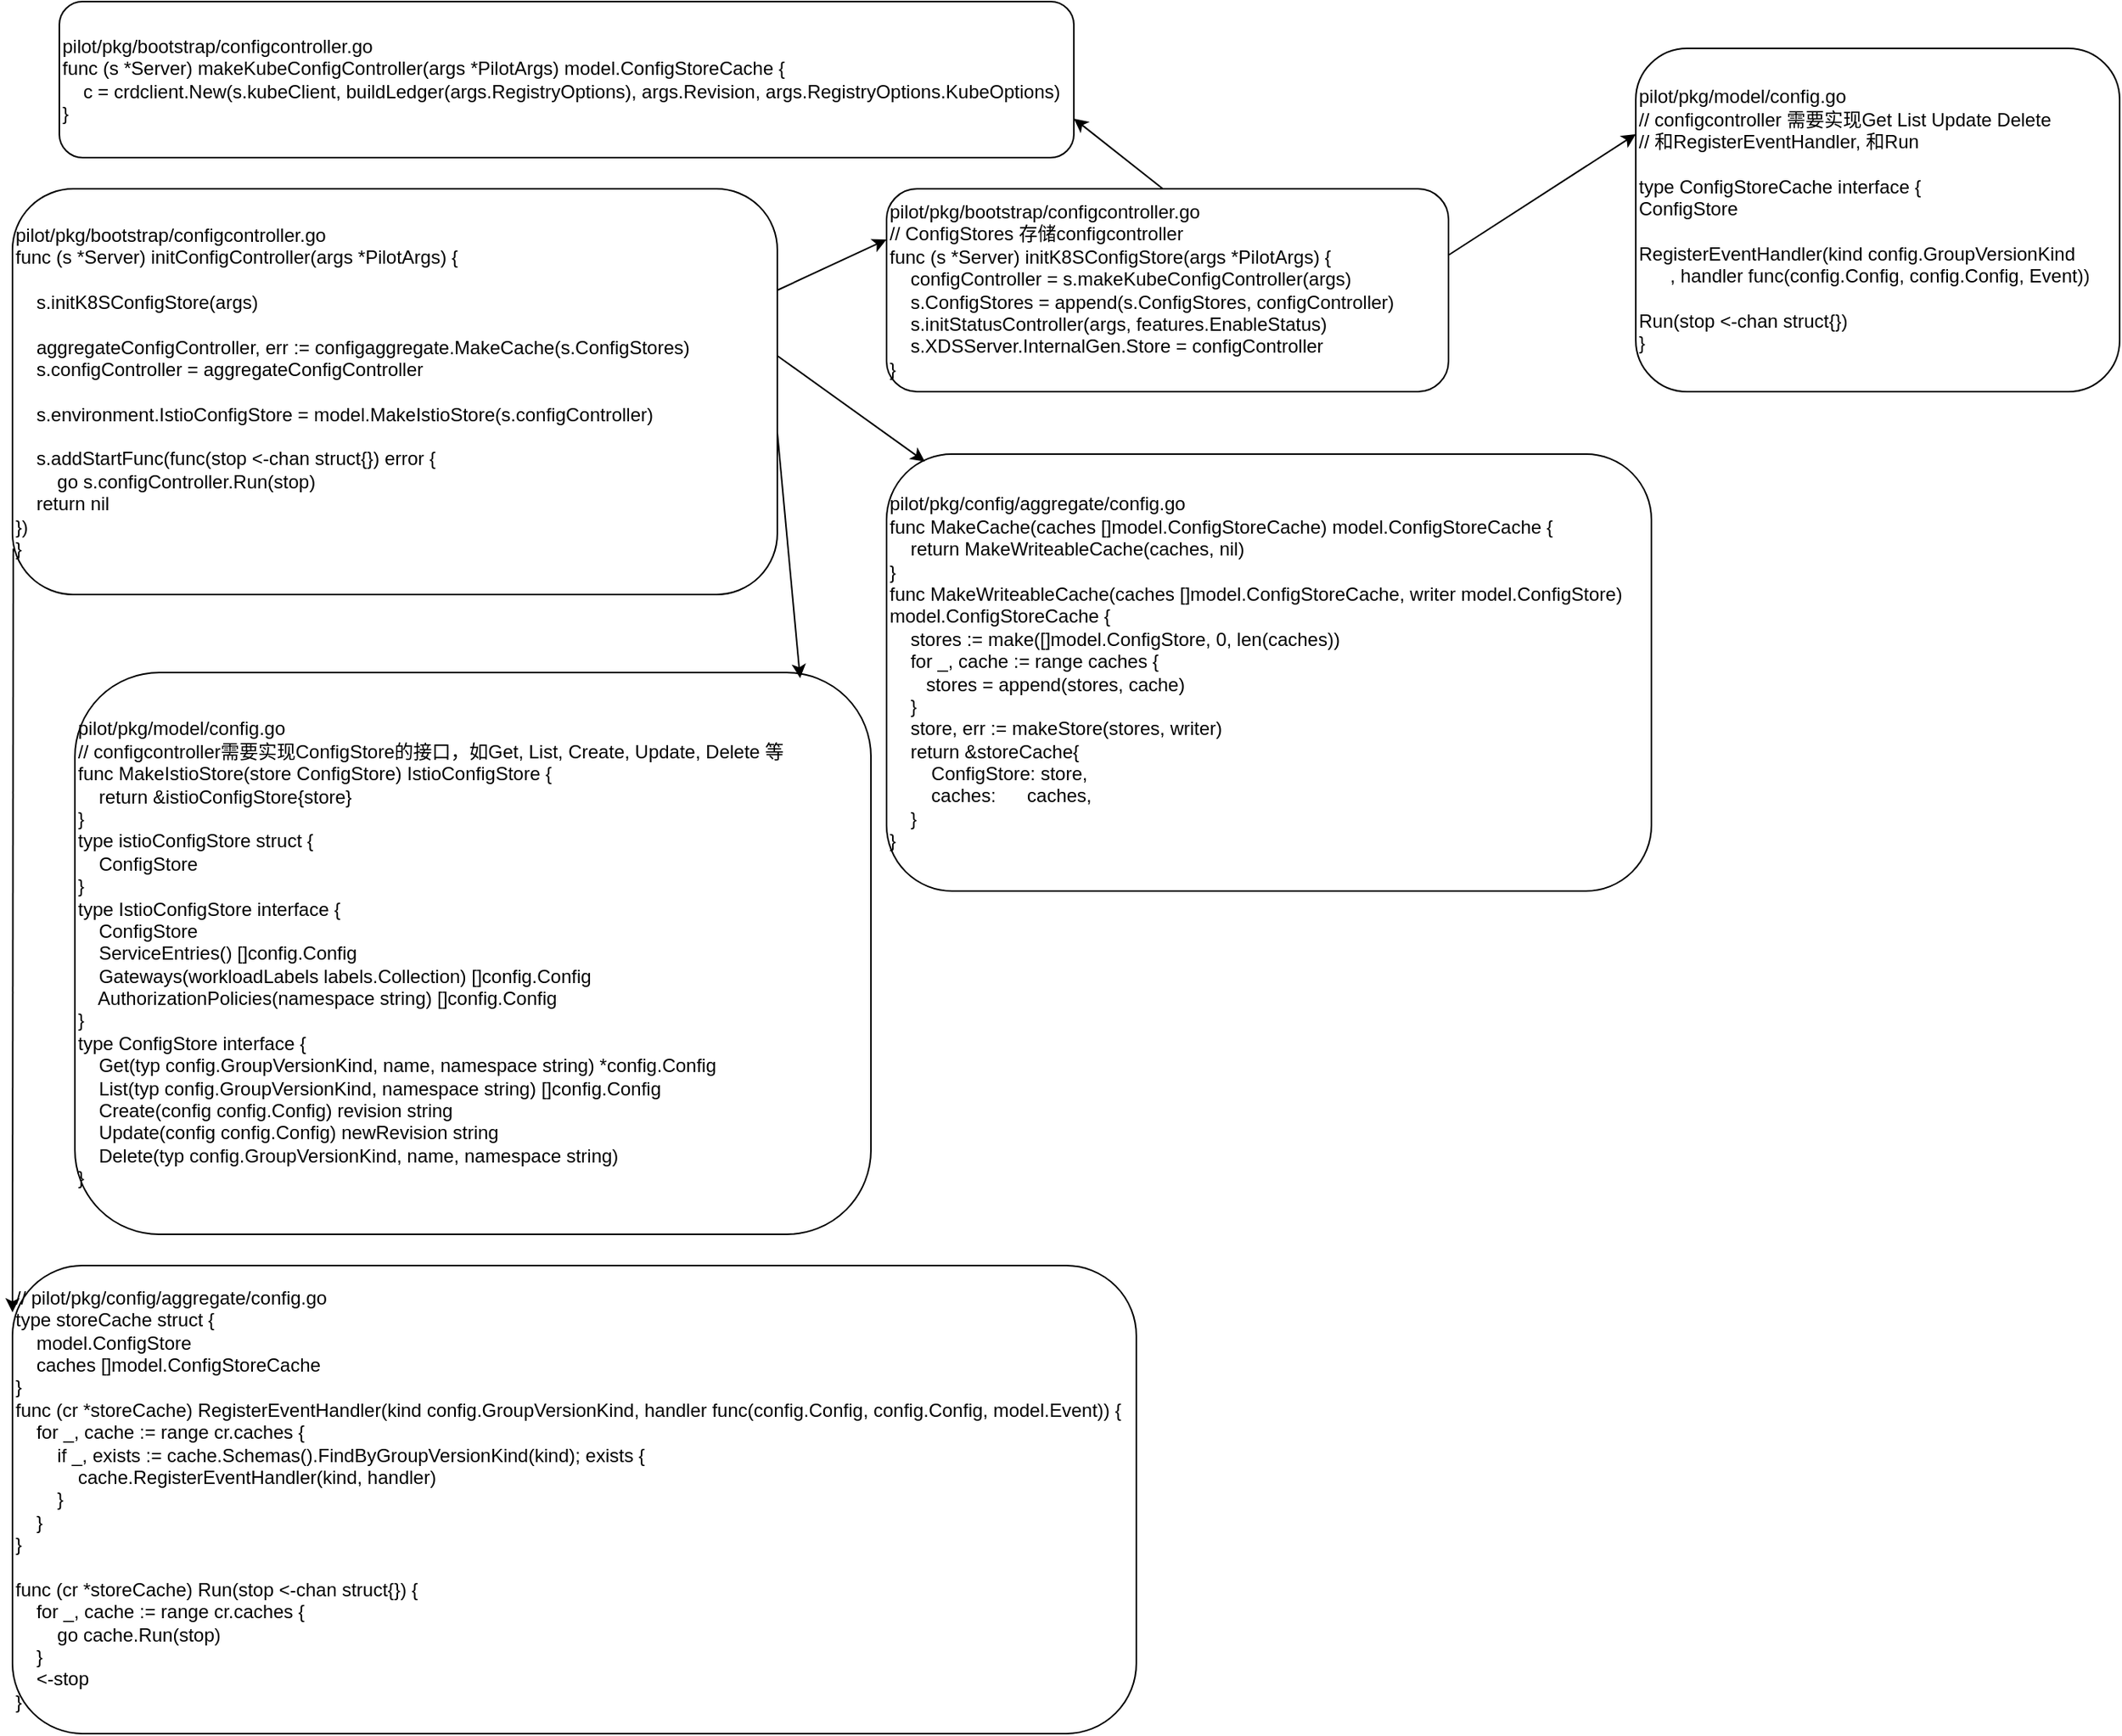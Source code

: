 <mxfile version="13.9.9" type="github">
  <diagram id="6TW5W0XCIM6I71bb3Syc" name="Page-1">
    <mxGraphModel dx="1130" dy="437" grid="1" gridSize="10" guides="1" tooltips="1" connect="1" arrows="1" fold="1" page="1" pageScale="1" pageWidth="827" pageHeight="1169" math="0" shadow="0">
      <root>
        <mxCell id="0" />
        <mxCell id="1" parent="0" />
        <mxCell id="kg50LUV-51LIkfejvlK1-2" value="&lt;div&gt;pilot/pkg/bootstrap/configcontroller.go&lt;/div&gt;&lt;div&gt;func (s *Server) initConfigController(args *PilotArgs) {&lt;/div&gt;&lt;div&gt;&lt;br&gt;&lt;/div&gt;&lt;div&gt;&amp;nbsp; &amp;nbsp; s.initK8SConfigStore(args)&lt;/div&gt;&lt;div&gt;&lt;br&gt;&lt;/div&gt;&lt;div&gt;&lt;span&gt;&lt;/span&gt;&amp;nbsp; &amp;nbsp; aggregateConfigController, err := configaggregate.MakeCache(s.ConfigStores)&lt;/div&gt;&lt;div&gt;&lt;span&gt;&lt;/span&gt;&amp;nbsp; &amp;nbsp; s.configController = aggregateConfigController&lt;/div&gt;&lt;div&gt;&lt;br&gt;&lt;/div&gt;&lt;div&gt;&lt;span&gt;&lt;/span&gt;&amp;nbsp; &amp;nbsp; s.environment.IstioConfigStore = model.MakeIstioStore(s.configController)&lt;/div&gt;&lt;div&gt;&lt;br&gt;&lt;/div&gt;&lt;div&gt;&lt;span&gt;&lt;/span&gt;&amp;nbsp; &amp;nbsp; s.addStartFunc(func(stop &amp;lt;-chan struct{}) error {&lt;/div&gt;&lt;div&gt;&lt;span&gt;&lt;/span&gt;&amp;nbsp; &amp;nbsp; &amp;nbsp; &amp;nbsp; go s.configController.Run(stop)&lt;/div&gt;&lt;div&gt;&lt;span&gt;&lt;/span&gt;&amp;nbsp; &amp;nbsp; return nil&lt;/div&gt;&lt;div&gt;&lt;span&gt;	&lt;/span&gt;})&lt;/div&gt;&lt;div&gt;}&lt;/div&gt;" style="rounded=1;whiteSpace=wrap;html=1;align=left;" vertex="1" parent="1">
          <mxGeometry x="40" y="150" width="490" height="260" as="geometry" />
        </mxCell>
        <mxCell id="kg50LUV-51LIkfejvlK1-3" value="pilot/pkg/bootstrap/configcontroller.go&lt;br&gt;// ConfigStores 存储configcontroller&lt;br&gt;&lt;div&gt;func (s *Server) initK8SConfigStore(args *PilotArgs) {&lt;/div&gt;&lt;div&gt;&lt;span&gt;&lt;/span&gt;&amp;nbsp; &amp;nbsp; configController = s.makeKubeConfigController(args)&lt;/div&gt;&lt;div&gt;&lt;span&gt;&lt;/span&gt;&amp;nbsp; &amp;nbsp; s.ConfigStores = append(s.ConfigStores, configController)&lt;/div&gt;&lt;div&gt;&lt;span&gt;&lt;/span&gt;&amp;nbsp; &amp;nbsp; s.initStatusController(args, features.EnableStatus)&lt;/div&gt;&lt;div&gt;&lt;span&gt;&lt;/span&gt;&amp;nbsp; &amp;nbsp; s.XDSServer.InternalGen.Store = configController&lt;/div&gt;&lt;div&gt;}&lt;/div&gt;" style="rounded=1;whiteSpace=wrap;html=1;align=left;" vertex="1" parent="1">
          <mxGeometry x="600" y="150" width="360" height="130" as="geometry" />
        </mxCell>
        <mxCell id="kg50LUV-51LIkfejvlK1-4" value="&lt;div&gt;pilot/pkg/config/aggregate/config.go&lt;/div&gt;&lt;div&gt;func MakeCache(caches []model.ConfigStoreCache) model.ConfigStoreCache {&lt;/div&gt;&lt;div&gt;&lt;span&gt;&lt;/span&gt;&amp;nbsp; &amp;nbsp; return MakeWriteableCache(caches, nil)&lt;/div&gt;&lt;div&gt;}&lt;/div&gt;&lt;div&gt;func MakeWriteableCache(caches []model.ConfigStoreCache, writer model.ConfigStore)&amp;nbsp;&lt;/div&gt;&lt;div&gt;model.ConfigStoreCache {&lt;/div&gt;&lt;div&gt;&lt;span&gt;&lt;/span&gt;&amp;nbsp; &amp;nbsp; stores := make([]model.ConfigStore, 0, len(caches))&lt;/div&gt;&lt;div&gt;&lt;span&gt;&lt;/span&gt;&amp;nbsp; &amp;nbsp; for _, cache := range caches {&lt;/div&gt;&lt;div&gt;&lt;span&gt;&lt;/span&gt;&amp;nbsp; &amp;nbsp; &amp;nbsp; &amp;nbsp;stores = append(stores, cache)&lt;/div&gt;&lt;div&gt;&lt;span&gt;&lt;/span&gt;&amp;nbsp; &amp;nbsp; }&lt;/div&gt;&lt;div&gt;&lt;span&gt;&lt;/span&gt;&amp;nbsp; &amp;nbsp; store, err := makeStore(stores, writer)&lt;/div&gt;&lt;div&gt;&lt;span&gt;&lt;/span&gt;&amp;nbsp; &amp;nbsp; return &amp;amp;storeCache{&lt;/div&gt;&lt;div&gt;&lt;span&gt;&lt;/span&gt;&amp;nbsp; &amp;nbsp; &amp;nbsp; &amp;nbsp; ConfigStore: store,&lt;/div&gt;&lt;div&gt;&lt;span&gt;&lt;/span&gt;&amp;nbsp; &amp;nbsp; &amp;nbsp; &amp;nbsp; caches:&amp;nbsp; &amp;nbsp; &amp;nbsp; caches,&lt;/div&gt;&lt;div&gt;&lt;span&gt;&lt;/span&gt;&amp;nbsp; &amp;nbsp; }&lt;/div&gt;&lt;div&gt;}&lt;/div&gt;" style="rounded=1;whiteSpace=wrap;html=1;align=left;" vertex="1" parent="1">
          <mxGeometry x="600" y="320" width="490" height="280" as="geometry" />
        </mxCell>
        <mxCell id="kg50LUV-51LIkfejvlK1-5" value="&lt;div&gt;pilot/pkg/bootstrap/configcontroller.go&lt;/div&gt;&lt;div&gt;func (s *Server) makeKubeConfigController(args *PilotArgs) model.ConfigStoreCache {&lt;/div&gt;&lt;div&gt;&lt;span&gt;&lt;/span&gt;&amp;nbsp; &amp;nbsp; c = crdclient.New(s.kubeClient, buildLedger(args.RegistryOptions), args.Revision, args.RegistryOptions.KubeOptions)&lt;/div&gt;&lt;div&gt;}&lt;/div&gt;" style="rounded=1;whiteSpace=wrap;html=1;align=left;" vertex="1" parent="1">
          <mxGeometry x="70" y="30" width="650" height="100" as="geometry" />
        </mxCell>
        <mxCell id="kg50LUV-51LIkfejvlK1-6" value="" style="endArrow=classic;html=1;entryX=0;entryY=0.25;entryDx=0;entryDy=0;exitX=1;exitY=0.25;exitDx=0;exitDy=0;" edge="1" parent="1" source="kg50LUV-51LIkfejvlK1-2" target="kg50LUV-51LIkfejvlK1-3">
          <mxGeometry width="50" height="50" relative="1" as="geometry">
            <mxPoint x="530" y="250" as="sourcePoint" />
            <mxPoint x="580" y="200" as="targetPoint" />
          </mxGeometry>
        </mxCell>
        <mxCell id="kg50LUV-51LIkfejvlK1-7" value="" style="endArrow=classic;html=1;entryX=1;entryY=0.75;entryDx=0;entryDy=0;" edge="1" parent="1" target="kg50LUV-51LIkfejvlK1-5">
          <mxGeometry width="50" height="50" relative="1" as="geometry">
            <mxPoint x="777" y="150" as="sourcePoint" />
            <mxPoint x="827" y="100" as="targetPoint" />
          </mxGeometry>
        </mxCell>
        <mxCell id="kg50LUV-51LIkfejvlK1-8" value="" style="endArrow=classic;html=1;entryX=0.05;entryY=0.017;entryDx=0;entryDy=0;entryPerimeter=0;" edge="1" parent="1" target="kg50LUV-51LIkfejvlK1-4">
          <mxGeometry width="50" height="50" relative="1" as="geometry">
            <mxPoint x="530" y="257" as="sourcePoint" />
            <mxPoint x="620" y="320" as="targetPoint" />
          </mxGeometry>
        </mxCell>
        <mxCell id="kg50LUV-51LIkfejvlK1-9" value="pilot/pkg/model/config.go&lt;br&gt;// configcontroller需要实现ConfigStore的接口，如Get, List, Create, Update, Delete 等&lt;br&gt;&lt;div&gt;func MakeIstioStore(store ConfigStore) IstioConfigStore {&lt;/div&gt;&lt;div&gt;&lt;span&gt;&lt;/span&gt;&amp;nbsp; &amp;nbsp; return &amp;amp;istioConfigStore{store}&lt;/div&gt;&lt;div&gt;}&lt;/div&gt;&lt;div&gt;type istioConfigStore struct {&lt;/div&gt;&lt;div&gt;&lt;span&gt;&lt;/span&gt;&amp;nbsp; &amp;nbsp; ConfigStore&lt;/div&gt;&lt;div&gt;}&lt;/div&gt;&lt;div&gt;type IstioConfigStore interface {&lt;/div&gt;&lt;div&gt;&lt;span&gt;&lt;/span&gt;&amp;nbsp; &amp;nbsp; ConfigStore&lt;/div&gt;&lt;div&gt;&lt;span&gt;&lt;/span&gt;&amp;nbsp; &amp;nbsp; ServiceEntries() []config.Config&lt;/div&gt;&lt;div&gt;&lt;span&gt;&lt;/span&gt;&amp;nbsp; &amp;nbsp; Gateways(workloadLabels labels.Collection) []config.Config&lt;/div&gt;&lt;div&gt;&lt;span&gt;&lt;/span&gt;&amp;nbsp; &amp;nbsp; AuthorizationPolicies(namespace string) []config.Config&lt;/div&gt;&lt;div&gt;}&lt;/div&gt;&lt;div&gt;type ConfigStore interface {&lt;/div&gt;&lt;div&gt;&lt;span&gt;&lt;/span&gt;&amp;nbsp; &amp;nbsp; Get(typ config.GroupVersionKind, name, namespace string) *config.Config&lt;/div&gt;&lt;div&gt;&lt;span&gt;&lt;/span&gt;&amp;nbsp; &amp;nbsp; List(typ config.GroupVersionKind, namespace string) []config.Config&lt;/div&gt;&lt;div&gt;&lt;span&gt;&lt;/span&gt;&amp;nbsp; &amp;nbsp; Create(config config.Config) revision string&lt;/div&gt;&lt;div&gt;&lt;span&gt;&lt;/span&gt;&amp;nbsp; &amp;nbsp; Update(config config.Config) newRevision string&lt;/div&gt;&lt;div&gt;&lt;span&gt;&lt;/span&gt;&amp;nbsp; &amp;nbsp; Delete(typ config.GroupVersionKind, name, namespace string)&lt;/div&gt;&lt;div&gt;}&lt;/div&gt;" style="rounded=1;whiteSpace=wrap;html=1;align=left;" vertex="1" parent="1">
          <mxGeometry x="80" y="460" width="510" height="360" as="geometry" />
        </mxCell>
        <mxCell id="kg50LUV-51LIkfejvlK1-10" value="" style="endArrow=classic;html=1;entryX=0.911;entryY=0.01;entryDx=0;entryDy=0;entryPerimeter=0;exitX=1;exitY=0.6;exitDx=0;exitDy=0;exitPerimeter=0;" edge="1" parent="1" source="kg50LUV-51LIkfejvlK1-2" target="kg50LUV-51LIkfejvlK1-9">
          <mxGeometry width="50" height="50" relative="1" as="geometry">
            <mxPoint x="530" y="372" as="sourcePoint" />
            <mxPoint x="544" y="453" as="targetPoint" />
          </mxGeometry>
        </mxCell>
        <mxCell id="kg50LUV-51LIkfejvlK1-11" value="&lt;div&gt;pilot/pkg/model/config.go&lt;/div&gt;&lt;div&gt;// configcontroller 需要实现Get List Update Delete&lt;/div&gt;&lt;div&gt;// 和RegisterEventHandler, 和Run&lt;/div&gt;&lt;div&gt;&lt;br&gt;&lt;/div&gt;&lt;div&gt;type ConfigStoreCache interface {&lt;/div&gt;&lt;div&gt;&lt;span&gt;	&lt;/span&gt;ConfigStore&lt;/div&gt;&lt;div&gt;&lt;br&gt;&lt;/div&gt;&lt;div&gt;&lt;span&gt;	&lt;/span&gt;RegisterEventHandler(kind config.GroupVersionKind&lt;/div&gt;&lt;div&gt;&lt;span&gt;	&lt;/span&gt;&amp;nbsp; &amp;nbsp; &amp;nbsp; , handler func(config.Config, config.Config, Event))&lt;/div&gt;&lt;div&gt;&lt;br&gt;&lt;/div&gt;&lt;div&gt;&lt;span&gt;	&lt;/span&gt;Run(stop &amp;lt;-chan struct{})&lt;/div&gt;&lt;div&gt;}&lt;/div&gt;" style="rounded=1;whiteSpace=wrap;html=1;align=left;" vertex="1" parent="1">
          <mxGeometry x="1080" y="60" width="310" height="220" as="geometry" />
        </mxCell>
        <mxCell id="kg50LUV-51LIkfejvlK1-13" value="" style="endArrow=classic;html=1;entryX=0;entryY=0.25;entryDx=0;entryDy=0;exitX=1;exitY=0.25;exitDx=0;exitDy=0;" edge="1" parent="1" target="kg50LUV-51LIkfejvlK1-11">
          <mxGeometry width="50" height="50" relative="1" as="geometry">
            <mxPoint x="960" y="192.5" as="sourcePoint" />
            <mxPoint x="1030" y="160" as="targetPoint" />
          </mxGeometry>
        </mxCell>
        <mxCell id="kg50LUV-51LIkfejvlK1-14" value="&lt;div&gt;// pilot/pkg/config/aggregate/config.go&lt;/div&gt;&lt;div&gt;&lt;div&gt;type storeCache struct {&lt;/div&gt;&lt;div&gt;&lt;span&gt;&lt;/span&gt;&amp;nbsp; &amp;nbsp; model.ConfigStore&lt;/div&gt;&lt;div&gt;&lt;span&gt;&lt;/span&gt;&amp;nbsp; &amp;nbsp; caches []model.ConfigStoreCache&lt;/div&gt;&lt;div&gt;}&lt;/div&gt;&lt;/div&gt;&lt;div&gt;func (cr *storeCache) RegisterEventHandler(kind config.GroupVersionKind, handler func(config.Config, config.Config, model.Event)) {&lt;/div&gt;&lt;div&gt;&lt;span&gt;&lt;/span&gt;&amp;nbsp; &amp;nbsp; for _, cache := range cr.caches {&lt;/div&gt;&lt;div&gt;&lt;span&gt;&lt;/span&gt;&amp;nbsp; &amp;nbsp; &amp;nbsp; &amp;nbsp; if _, exists := cache.Schemas().FindByGroupVersionKind(kind); exists {&lt;/div&gt;&lt;div&gt;&lt;span&gt;&lt;/span&gt;&amp;nbsp; &amp;nbsp; &amp;nbsp; &amp;nbsp; &amp;nbsp; &amp;nbsp; cache.RegisterEventHandler(kind, handler)&lt;/div&gt;&lt;div&gt;&lt;span&gt;&lt;/span&gt;&amp;nbsp; &amp;nbsp; &amp;nbsp; &amp;nbsp; }&lt;/div&gt;&lt;div&gt;&lt;span&gt;&lt;/span&gt;&amp;nbsp; &amp;nbsp; }&lt;/div&gt;&lt;div&gt;}&lt;/div&gt;&lt;div&gt;&lt;br&gt;&lt;/div&gt;&lt;div&gt;func (cr *storeCache) Run(stop &amp;lt;-chan struct{}) {&lt;/div&gt;&lt;div&gt;&lt;span&gt;&lt;/span&gt;&amp;nbsp; &amp;nbsp; for _, cache := range cr.caches {&lt;/div&gt;&lt;div&gt;&lt;span&gt;&lt;/span&gt;&amp;nbsp; &amp;nbsp; &amp;nbsp; &amp;nbsp; go cache.Run(stop)&lt;/div&gt;&lt;div&gt;&lt;span&gt;&lt;/span&gt;&amp;nbsp; &amp;nbsp; }&lt;/div&gt;&lt;div&gt;&lt;span&gt;&lt;/span&gt;&amp;nbsp; &amp;nbsp; &amp;lt;-stop&lt;/div&gt;&lt;div&gt;}&lt;/div&gt;" style="rounded=1;whiteSpace=wrap;html=1;align=left;" vertex="1" parent="1">
          <mxGeometry x="40" y="840" width="720" height="300" as="geometry" />
        </mxCell>
        <mxCell id="kg50LUV-51LIkfejvlK1-15" value="" style="endArrow=classic;html=1;entryX=0;entryY=0.1;entryDx=0;entryDy=0;entryPerimeter=0;exitX=0.001;exitY=0.887;exitDx=0;exitDy=0;exitPerimeter=0;" edge="1" parent="1" source="kg50LUV-51LIkfejvlK1-2" target="kg50LUV-51LIkfejvlK1-14">
          <mxGeometry width="50" height="50" relative="1" as="geometry">
            <mxPoint x="10" y="650" as="sourcePoint" />
            <mxPoint x="60" y="600" as="targetPoint" />
          </mxGeometry>
        </mxCell>
      </root>
    </mxGraphModel>
  </diagram>
</mxfile>
